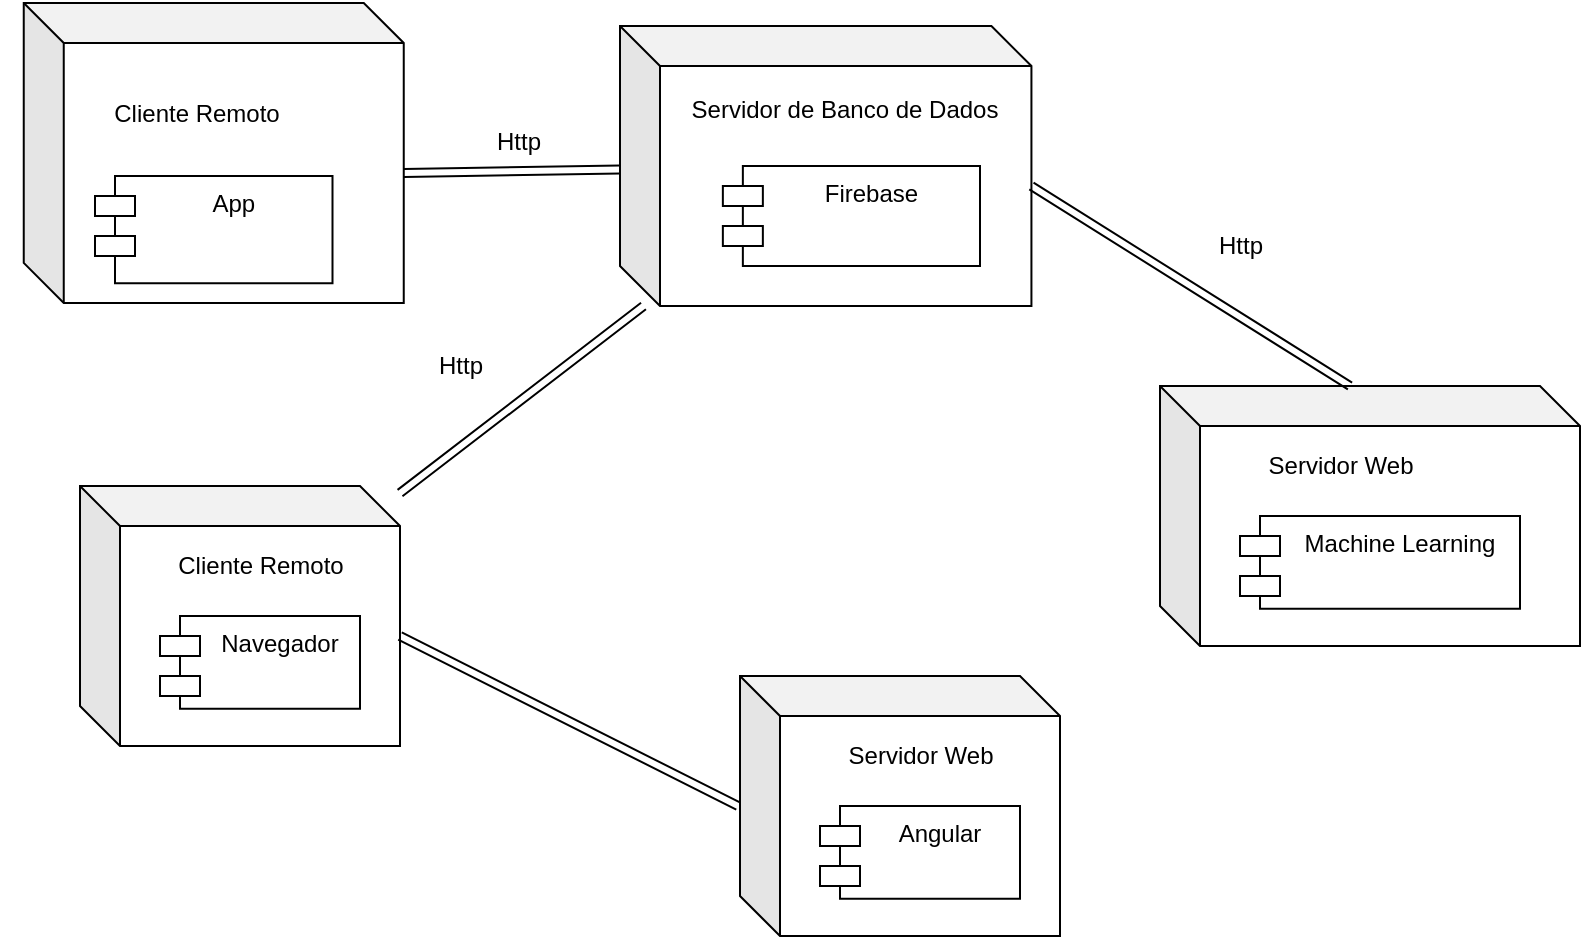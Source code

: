 <mxfile version="13.1.1" type="device"><diagram id="dOnJ1KiCxhssTbCzqWns" name="Page-1"><mxGraphModel dx="868" dy="479" grid="1" gridSize="10" guides="1" tooltips="1" connect="1" arrows="1" fold="1" page="1" pageScale="1" pageWidth="827" pageHeight="1169" math="0" shadow="0"><root><mxCell id="0"/><mxCell id="1" parent="0"/><mxCell id="JJg-KSWFkLk-NNYm0jlP-3" value="" style="group" vertex="1" connectable="0" parent="1"><mxGeometry x="50" y="130" width="190" height="150" as="geometry"/></mxCell><mxCell id="JJg-KSWFkLk-NNYm0jlP-1" value="" style="shape=cube;whiteSpace=wrap;html=1;boundedLbl=1;backgroundOutline=1;darkOpacity=0.05;darkOpacity2=0.1;" vertex="1" parent="JJg-KSWFkLk-NNYm0jlP-3"><mxGeometry x="11.875" y="-11.538" width="190" height="150" as="geometry"/></mxCell><mxCell id="JJg-KSWFkLk-NNYm0jlP-2" value="App" style="shape=module;align=left;spacingLeft=20;align=center;verticalAlign=top;" vertex="1" parent="JJg-KSWFkLk-NNYm0jlP-3"><mxGeometry x="47.5" y="75" width="118.75" height="53.571" as="geometry"/></mxCell><mxCell id="JJg-KSWFkLk-NNYm0jlP-4" value="Cliente Remoto" style="text;html=1;align=center;verticalAlign=middle;resizable=0;points=[];autosize=1;" vertex="1" parent="JJg-KSWFkLk-NNYm0jlP-3"><mxGeometry x="47.5" y="34.286" width="100" height="20" as="geometry"/></mxCell><mxCell id="JJg-KSWFkLk-NNYm0jlP-11" value="" style="group" vertex="1" connectable="0" parent="1"><mxGeometry x="90" y="360" width="160" height="130" as="geometry"/></mxCell><mxCell id="JJg-KSWFkLk-NNYm0jlP-5" value="" style="group" vertex="1" connectable="0" parent="JJg-KSWFkLk-NNYm0jlP-11"><mxGeometry width="160" height="130" as="geometry"/></mxCell><mxCell id="JJg-KSWFkLk-NNYm0jlP-6" value="" style="shape=cube;whiteSpace=wrap;html=1;boundedLbl=1;backgroundOutline=1;darkOpacity=0.05;darkOpacity2=0.1;" vertex="1" parent="JJg-KSWFkLk-NNYm0jlP-5"><mxGeometry width="160" height="130" as="geometry"/></mxCell><mxCell id="JJg-KSWFkLk-NNYm0jlP-10" value="" style="group" vertex="1" connectable="0" parent="JJg-KSWFkLk-NNYm0jlP-5"><mxGeometry x="40" y="29.714" width="100" height="81.714" as="geometry"/></mxCell><mxCell id="JJg-KSWFkLk-NNYm0jlP-9" value="" style="group" vertex="1" connectable="0" parent="JJg-KSWFkLk-NNYm0jlP-10"><mxGeometry width="100" height="81.714" as="geometry"/></mxCell><mxCell id="JJg-KSWFkLk-NNYm0jlP-7" value="Navegador" style="shape=module;align=left;spacingLeft=20;align=center;verticalAlign=top;" vertex="1" parent="JJg-KSWFkLk-NNYm0jlP-9"><mxGeometry y="35.286" width="100" height="46.429" as="geometry"/></mxCell><mxCell id="JJg-KSWFkLk-NNYm0jlP-8" value="Cliente Remoto" style="text;html=1;align=center;verticalAlign=middle;resizable=0;points=[];autosize=1;" vertex="1" parent="JJg-KSWFkLk-NNYm0jlP-9"><mxGeometry width="100" height="20" as="geometry"/></mxCell><mxCell id="JJg-KSWFkLk-NNYm0jlP-16" style="shape=link;rounded=0;orthogonalLoop=1;jettySize=auto;html=1;entryX=-0.006;entryY=0.5;entryDx=0;entryDy=0;entryPerimeter=0;exitX=0;exitY=0;exitDx=160;exitDy=75;exitPerimeter=0;" edge="1" parent="1" source="JJg-KSWFkLk-NNYm0jlP-6" target="JJg-KSWFkLk-NNYm0jlP-13"><mxGeometry relative="1" as="geometry"/></mxCell><mxCell id="JJg-KSWFkLk-NNYm0jlP-17" value="" style="group" vertex="1" connectable="0" parent="1"><mxGeometry x="420" y="455" width="160" height="130" as="geometry"/></mxCell><mxCell id="JJg-KSWFkLk-NNYm0jlP-12" value="" style="group" vertex="1" connectable="0" parent="JJg-KSWFkLk-NNYm0jlP-17"><mxGeometry width="160" height="130" as="geometry"/></mxCell><mxCell id="JJg-KSWFkLk-NNYm0jlP-13" value="" style="shape=cube;whiteSpace=wrap;html=1;boundedLbl=1;backgroundOutline=1;darkOpacity=0.05;darkOpacity2=0.1;" vertex="1" parent="JJg-KSWFkLk-NNYm0jlP-12"><mxGeometry width="160" height="130" as="geometry"/></mxCell><mxCell id="JJg-KSWFkLk-NNYm0jlP-14" value="Angular" style="shape=module;align=left;spacingLeft=20;align=center;verticalAlign=top;" vertex="1" parent="JJg-KSWFkLk-NNYm0jlP-12"><mxGeometry x="40" y="65" width="100" height="46.429" as="geometry"/></mxCell><mxCell id="JJg-KSWFkLk-NNYm0jlP-15" value="Servidor Web" style="text;html=1;align=center;verticalAlign=middle;resizable=0;points=[];autosize=1;" vertex="1" parent="JJg-KSWFkLk-NNYm0jlP-12"><mxGeometry x="45" y="29.714" width="90" height="20" as="geometry"/></mxCell><mxCell id="JJg-KSWFkLk-NNYm0jlP-18" value="" style="group" vertex="1" connectable="0" parent="1"><mxGeometry x="360" y="130" width="225" height="140" as="geometry"/></mxCell><mxCell id="JJg-KSWFkLk-NNYm0jlP-19" value="" style="shape=cube;whiteSpace=wrap;html=1;boundedLbl=1;backgroundOutline=1;darkOpacity=0.05;darkOpacity2=0.1;" vertex="1" parent="JJg-KSWFkLk-NNYm0jlP-18"><mxGeometry width="205.714" height="140" as="geometry"/></mxCell><mxCell id="JJg-KSWFkLk-NNYm0jlP-20" value="Firebase" style="shape=module;align=left;spacingLeft=20;align=center;verticalAlign=top;" vertex="1" parent="JJg-KSWFkLk-NNYm0jlP-18"><mxGeometry x="51.429" y="70" width="128.571" height="50" as="geometry"/></mxCell><mxCell id="JJg-KSWFkLk-NNYm0jlP-21" value="Servidor de Banco de Dados" style="text;html=1;align=center;verticalAlign=middle;resizable=0;points=[];autosize=1;" vertex="1" parent="JJg-KSWFkLk-NNYm0jlP-18"><mxGeometry x="27.499" y="32" width="170" height="20" as="geometry"/></mxCell><mxCell id="JJg-KSWFkLk-NNYm0jlP-24" style="edgeStyle=none;shape=link;rounded=0;orthogonalLoop=1;jettySize=auto;html=1;entryX=0;entryY=0;entryDx=190;entryDy=85;entryPerimeter=0;" edge="1" parent="1" source="JJg-KSWFkLk-NNYm0jlP-19" target="JJg-KSWFkLk-NNYm0jlP-1"><mxGeometry relative="1" as="geometry"><mxPoint x="300" y="198" as="targetPoint"/></mxGeometry></mxCell><mxCell id="JJg-KSWFkLk-NNYm0jlP-25" style="edgeStyle=none;shape=link;rounded=0;orthogonalLoop=1;jettySize=auto;html=1;" edge="1" parent="1" source="JJg-KSWFkLk-NNYm0jlP-19" target="JJg-KSWFkLk-NNYm0jlP-6"><mxGeometry relative="1" as="geometry"/></mxCell><mxCell id="JJg-KSWFkLk-NNYm0jlP-26" value="" style="group" vertex="1" connectable="0" parent="1"><mxGeometry x="630" y="310" width="210" height="130" as="geometry"/></mxCell><mxCell id="JJg-KSWFkLk-NNYm0jlP-27" value="" style="group" vertex="1" connectable="0" parent="JJg-KSWFkLk-NNYm0jlP-26"><mxGeometry width="210" height="130" as="geometry"/></mxCell><mxCell id="JJg-KSWFkLk-NNYm0jlP-28" value="" style="shape=cube;whiteSpace=wrap;html=1;boundedLbl=1;backgroundOutline=1;darkOpacity=0.05;darkOpacity2=0.1;" vertex="1" parent="JJg-KSWFkLk-NNYm0jlP-27"><mxGeometry width="210" height="130" as="geometry"/></mxCell><mxCell id="JJg-KSWFkLk-NNYm0jlP-29" value="Machine Learning" style="shape=module;align=left;spacingLeft=20;align=center;verticalAlign=top;" vertex="1" parent="JJg-KSWFkLk-NNYm0jlP-27"><mxGeometry x="40" y="65" width="140" height="46.43" as="geometry"/></mxCell><mxCell id="JJg-KSWFkLk-NNYm0jlP-30" value="Servidor Web" style="text;html=1;align=center;verticalAlign=middle;resizable=0;points=[];autosize=1;" vertex="1" parent="JJg-KSWFkLk-NNYm0jlP-27"><mxGeometry x="45" y="29.714" width="90" height="20" as="geometry"/></mxCell><mxCell id="JJg-KSWFkLk-NNYm0jlP-31" style="edgeStyle=none;shape=link;rounded=0;orthogonalLoop=1;jettySize=auto;html=1;entryX=0;entryY=0;entryDx=205.714;entryDy=80;entryPerimeter=0;exitX=0;exitY=0;exitDx=95;exitDy=0;exitPerimeter=0;" edge="1" parent="1" source="JJg-KSWFkLk-NNYm0jlP-28" target="JJg-KSWFkLk-NNYm0jlP-19"><mxGeometry relative="1" as="geometry"/></mxCell><mxCell id="JJg-KSWFkLk-NNYm0jlP-32" value="Http" style="text;html=1;align=center;verticalAlign=middle;resizable=0;points=[];autosize=1;" vertex="1" parent="1"><mxGeometry x="289" y="178" width="40" height="20" as="geometry"/></mxCell><mxCell id="JJg-KSWFkLk-NNYm0jlP-33" value="Http" style="text;html=1;align=center;verticalAlign=middle;resizable=0;points=[];autosize=1;" vertex="1" parent="1"><mxGeometry x="650" y="230" width="40" height="20" as="geometry"/></mxCell><mxCell id="JJg-KSWFkLk-NNYm0jlP-34" value="Http" style="text;html=1;align=center;verticalAlign=middle;resizable=0;points=[];autosize=1;" vertex="1" parent="1"><mxGeometry x="260" y="290" width="40" height="20" as="geometry"/></mxCell></root></mxGraphModel></diagram></mxfile>